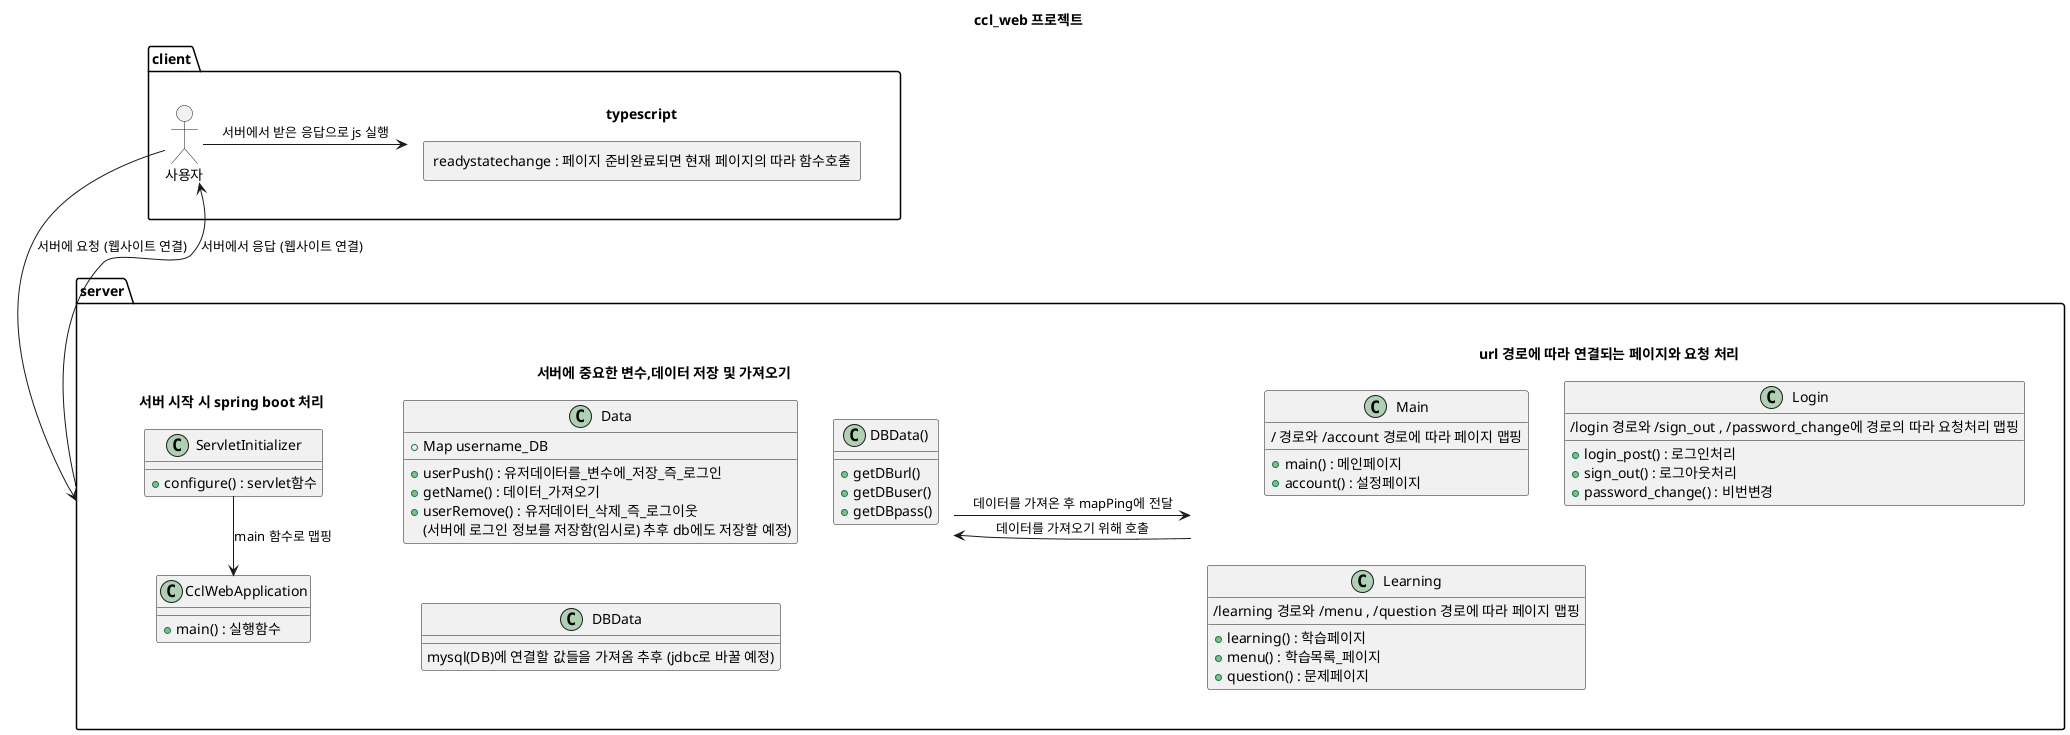 @startuml diagram
title ccl_web 프로젝트
package server {
    label run [{{
        title 서버 시작 시 spring boot 처리
        class CclWebApplication {
            +main() : 실행함수
        }

        class ServletInitializer {
            +configure() : servlet함수
        }
        
        ServletInitializer --> CclWebApplication : main 함수로 맵핑
    }}]

    label mapPing [{{
        title url 경로에 따라 연결되는 페이지와 요청 처리
        class Main {
            +main() : 메인페이지
            +account() : 설정페이지
        }

        class Login {
            +login_post() : 로그인처리
            +sign_out() : 로그아웃처리
            +password_change() : 비번변경
        }

        class Learning {
            +learning() : 학습페이지
            +menu() : 학습목록_페이지
            +question() : 문제페이지
        }

        Main : / 경로와 /account 경로에 따라 페이지 맵핑
        Login : /login 경로와 /sign_out , /password_change에 경로의 따라 요청처리 맵핑
        Learning : /learning 경로와 /menu , /question 경로에 따라 페이지 맵핑
    }}]

    label data [{{
        title 서버에 중요한 변수,데이터 저장 및 가져오기
        class Data {
            +Map username_DB
            +userPush() : 유저데이터를_변수에_저장_즉_로그인
            +getName() : 데이터_가져오기
            +userRemove() : 유저데이터_삭제_즉_로그이웃
        }

        class DBData() {
            +getDBurl()
            +getDBuser()
            +getDBpass()
        }

        Data : (서버에 로그인 정보를 저장함(임시로) 추후 db에도 저장할 예정)
        DBData : mysql(DB)에 연결할 값들을 가져옴 추후 (jdbc로 바꿀 예정)
    }}]

    mapPing -> data : 데이터를 가져오기 위해 호출
    data -> mapPing : 데이터를 가져온 후 mapPing에 전달
}

package client {
    actor "사용자" as user
    user --> server : 서버에 요청 (웹사이트 연결)
    server --> user : 서버에서 응답 (웹사이트 연결)

    label fun [{{
        title typescript
        
        rectangle "readystatechange : 페이지 준비완료되면 현재 페이지의 따라 함수호출" as ready
    }}]

    user -> fun : 서버에서 받은 응답으로 js 실행
}

@enduml